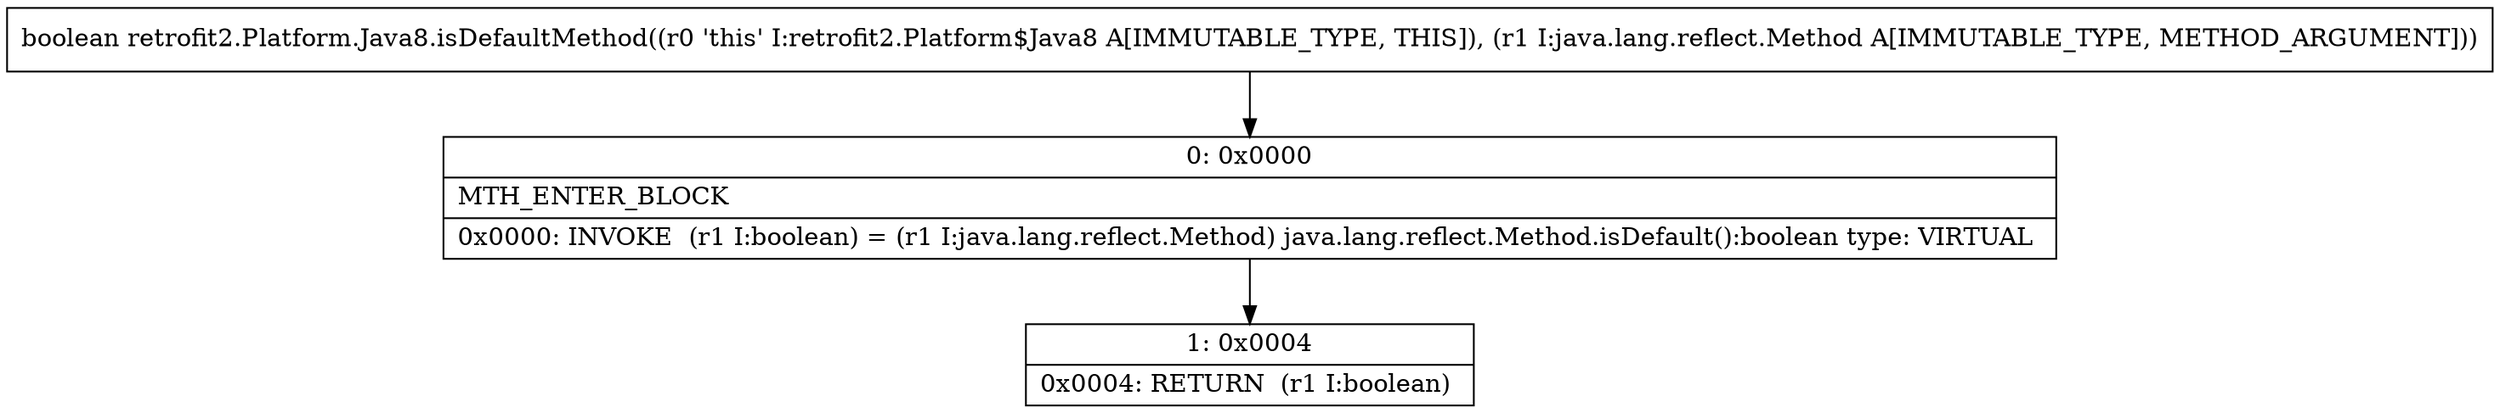 digraph "CFG forretrofit2.Platform.Java8.isDefaultMethod(Ljava\/lang\/reflect\/Method;)Z" {
Node_0 [shape=record,label="{0\:\ 0x0000|MTH_ENTER_BLOCK\l|0x0000: INVOKE  (r1 I:boolean) = (r1 I:java.lang.reflect.Method) java.lang.reflect.Method.isDefault():boolean type: VIRTUAL \l}"];
Node_1 [shape=record,label="{1\:\ 0x0004|0x0004: RETURN  (r1 I:boolean) \l}"];
MethodNode[shape=record,label="{boolean retrofit2.Platform.Java8.isDefaultMethod((r0 'this' I:retrofit2.Platform$Java8 A[IMMUTABLE_TYPE, THIS]), (r1 I:java.lang.reflect.Method A[IMMUTABLE_TYPE, METHOD_ARGUMENT])) }"];
MethodNode -> Node_0;
Node_0 -> Node_1;
}

